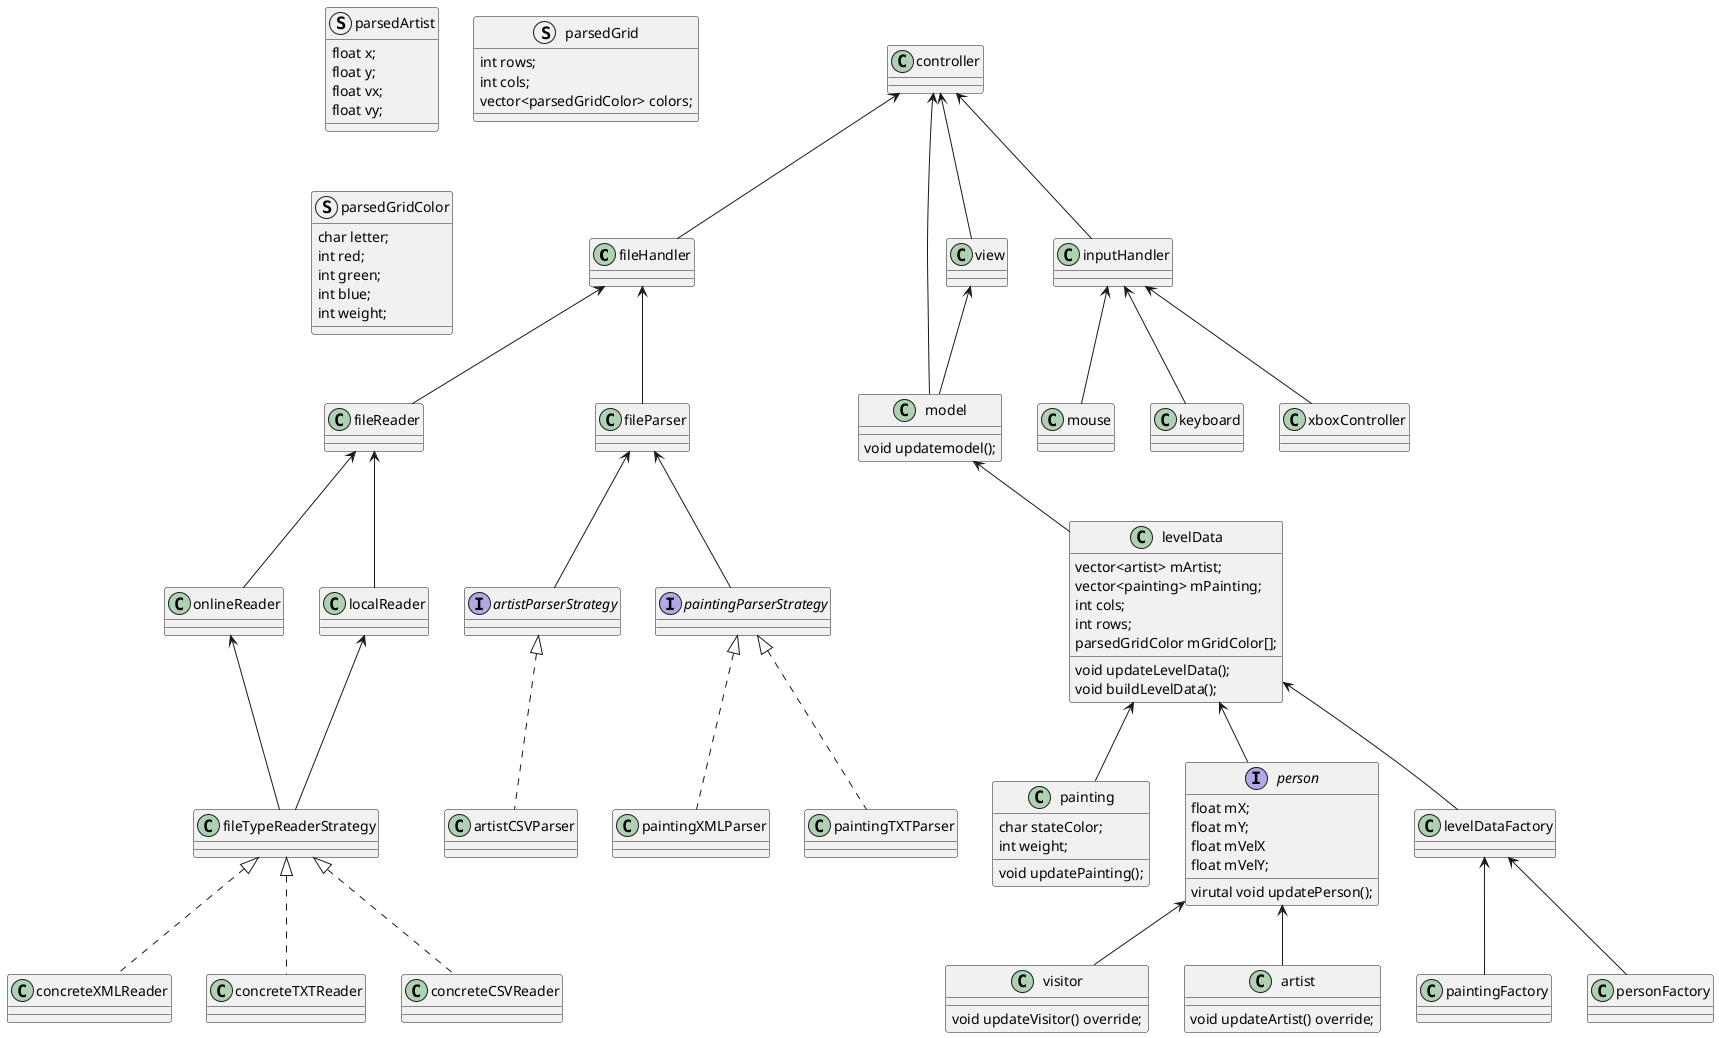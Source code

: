 @startuml

class fileHandler {
}

class fileReader {
}

class fileParser {
}

interface artistParserStrategy {

}

interface paintingParserStrategy {

}


class artistCSVParser{ 
}

class paintingXMLParser {
}

class paintingTXTParser {
}

class onlineReader {

}

class localReader {
}

class concreteXMLReader {
}

class concreteTXTReader {
}

class concreteCSVReader {
}

class controller{

}

class model{
    void updatemodel();
}

class levelData{
    void updateLevelData();
    void buildLevelData();

    vector<artist> mArtist;
    vector<painting> mPainting;
    int cols;
    int rows;
    parsedGridColor mGridColor[];
}

class painting{
    void updatePainting();

    char stateColor;
    int weight;
}

interface person{
    virutal void updatePerson();

    float mX;
    float mY;
    float mVelX
    float mVelY;
}

class visitor{
    void updateVisitor() override;
}

class artist{
    void updateArtist() override;
}

class inputHandler{
}

class mouse{
    ' use 3rd party library to get mouse coordinates and translate to generic data
}

class keyboard{
    ' use 3rd party library to get keyboard input and translate to generic data
}

class xboxController{
    ' use 3rd party library to get xbox controller input and translate to generic data
}

class levelDataFactory{}

class paintingFactory{}

class personFactory{}

class view{}

struct parsedArtist{
    float x;
    float y;
    float vx;
    float vy;
}

' vector<char> parsedPainting()

struct parsedGrid{
    int rows;
    int cols;
    vector<parsedGridColor> colors;

}

struct parsedGridColor{
    char letter;
    int red;
    int green;
    int blue;
    int weight;
}


controller <-- fileHandler
controller <-- model
controller <-- inputHandler
controller <-- view
view <-- model

' model
model <-- levelData
levelData <-- painting
levelData <-- person
person <-- visitor
person <-- artist



levelData <-- levelDataFactory

levelDataFactory <-- paintingFactory
levelDataFactory <-- personFactory



' filehandler
fileHandler <-- fileReader

' Reader
fileReader <-- onlineReader
fileReader <-- localReader


onlineReader <-- fileTypeReaderStrategy
localReader <-- fileTypeReaderStrategy

fileTypeReaderStrategy <|.. concreteXMLReader
fileTypeReaderStrategy <|.. concreteTXTReader
fileTypeReaderStrategy <|.. concreteCSVReader

' Parser
fileHandler <-- fileParser
fileParser <-- artistParserStrategy
fileParser <-- paintingParserStrategy

artistParserStrategy <|.. artistCSVParser
paintingParserStrategy <|.. paintingTXTParser
paintingParserStrategy <|.. paintingXMLParser


' inputHandler
inputHandler <-- mouse
inputHandler <-- keyboard
inputHandler <-- xboxController
@enduml
